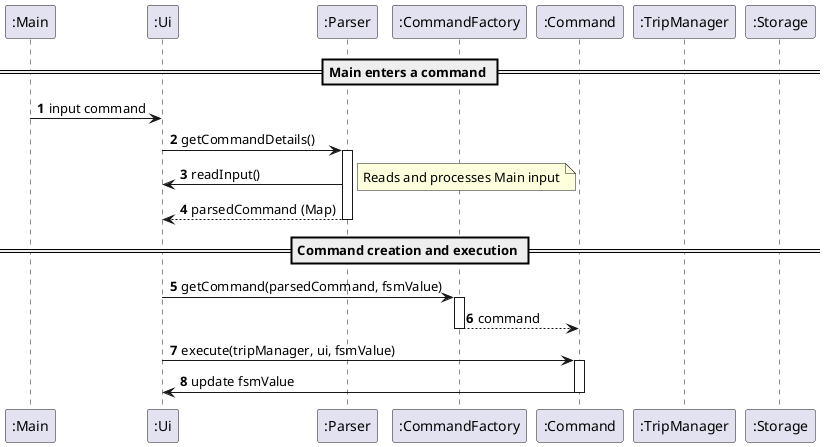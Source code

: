@startuml
'https://plantuml.com/sequence-diagram

autonumber

participant ":Main" as Main
participant ":Ui" as ui
participant ":Parser" as parser
participant ":CommandFactory" as factory
participant ":Command" as command
participant ":TripManager" as tripManager
participant ":Storage" as storage

== Main enters a command ==
Main -> ui: input command
ui -> parser: getCommandDetails()
activate parser
parser -> ui: readInput()
note right: Reads and processes Main input
parser --> ui: parsedCommand (Map)
deactivate parser

== Command creation and execution ==
ui -> factory: getCommand(parsedCommand, fsmValue)
activate factory
factory --> command: command
deactivate factory

ui -> command: execute(tripManager, ui, fsmValue)
activate command
command -> ui: update fsmValue
deactivate command

@enduml

@enduml

